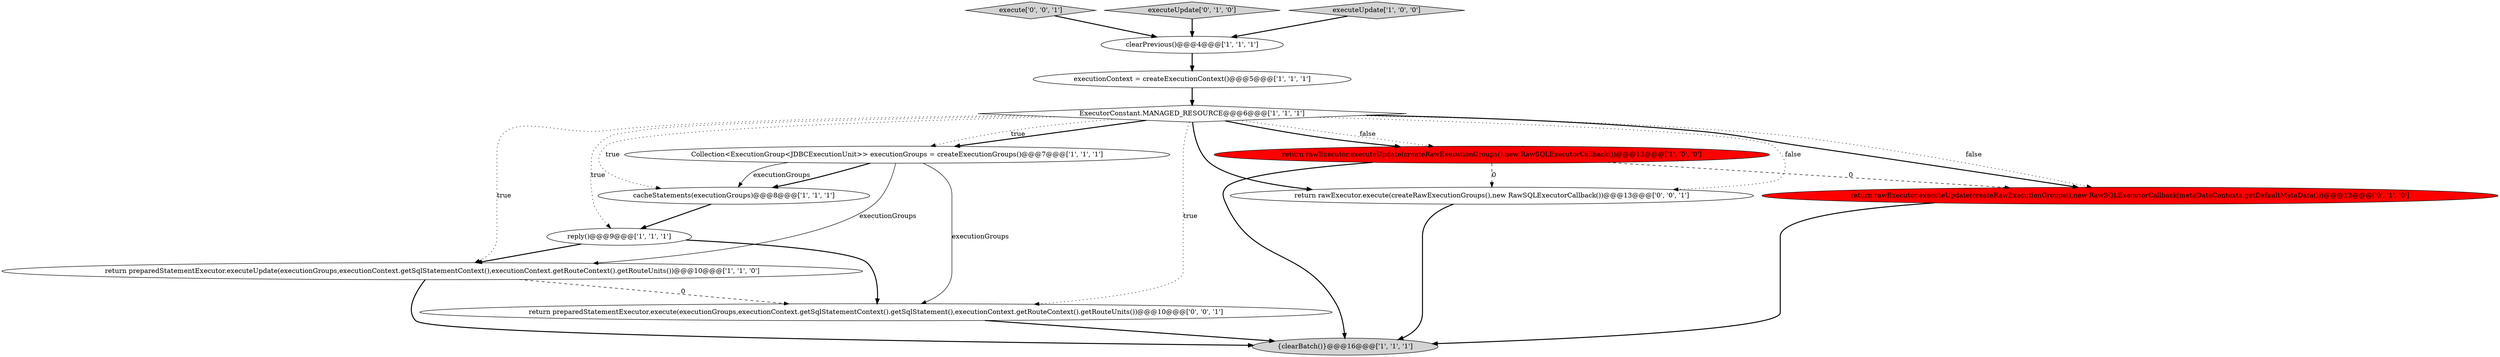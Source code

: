 digraph {
4 [style = filled, label = "return preparedStatementExecutor.executeUpdate(executionGroups,executionContext.getSqlStatementContext(),executionContext.getRouteContext().getRouteUnits())@@@10@@@['1', '1', '0']", fillcolor = white, shape = ellipse image = "AAA0AAABBB1BBB"];
13 [style = filled, label = "return preparedStatementExecutor.execute(executionGroups,executionContext.getSqlStatementContext().getSqlStatement(),executionContext.getRouteContext().getRouteUnits())@@@10@@@['0', '0', '1']", fillcolor = white, shape = ellipse image = "AAA0AAABBB3BBB"];
14 [style = filled, label = "execute['0', '0', '1']", fillcolor = lightgray, shape = diamond image = "AAA0AAABBB3BBB"];
9 [style = filled, label = "return rawExecutor.executeUpdate(createRawExecutionGroups(),new RawSQLExecutorCallback())@@@13@@@['1', '0', '0']", fillcolor = red, shape = ellipse image = "AAA1AAABBB1BBB"];
2 [style = filled, label = "reply()@@@9@@@['1', '1', '1']", fillcolor = white, shape = ellipse image = "AAA0AAABBB1BBB"];
11 [style = filled, label = "executeUpdate['0', '1', '0']", fillcolor = lightgray, shape = diamond image = "AAA0AAABBB2BBB"];
12 [style = filled, label = "return rawExecutor.execute(createRawExecutionGroups(),new RawSQLExecutorCallback())@@@13@@@['0', '0', '1']", fillcolor = white, shape = ellipse image = "AAA0AAABBB3BBB"];
3 [style = filled, label = "clearPrevious()@@@4@@@['1', '1', '1']", fillcolor = white, shape = ellipse image = "AAA0AAABBB1BBB"];
0 [style = filled, label = "executionContext = createExecutionContext()@@@5@@@['1', '1', '1']", fillcolor = white, shape = ellipse image = "AAA0AAABBB1BBB"];
6 [style = filled, label = "executeUpdate['1', '0', '0']", fillcolor = lightgray, shape = diamond image = "AAA0AAABBB1BBB"];
5 [style = filled, label = "{clearBatch()}@@@16@@@['1', '1', '1']", fillcolor = lightgray, shape = ellipse image = "AAA0AAABBB1BBB"];
1 [style = filled, label = "Collection<ExecutionGroup<JDBCExecutionUnit>> executionGroups = createExecutionGroups()@@@7@@@['1', '1', '1']", fillcolor = white, shape = ellipse image = "AAA0AAABBB1BBB"];
10 [style = filled, label = "return rawExecutor.executeUpdate(createRawExecutionGroups(),new RawSQLExecutorCallback(metaDataContexts.getDefaultMetaData()))@@@13@@@['0', '1', '0']", fillcolor = red, shape = ellipse image = "AAA1AAABBB2BBB"];
7 [style = filled, label = "ExecutorConstant.MANAGED_RESOURCE@@@6@@@['1', '1', '1']", fillcolor = white, shape = diamond image = "AAA0AAABBB1BBB"];
8 [style = filled, label = "cacheStatements(executionGroups)@@@8@@@['1', '1', '1']", fillcolor = white, shape = ellipse image = "AAA0AAABBB1BBB"];
14->3 [style = bold, label=""];
6->3 [style = bold, label=""];
7->2 [style = dotted, label="true"];
9->10 [style = dashed, label="0"];
7->1 [style = bold, label=""];
1->8 [style = bold, label=""];
12->5 [style = bold, label=""];
7->10 [style = bold, label=""];
7->12 [style = bold, label=""];
7->12 [style = dotted, label="false"];
7->13 [style = dotted, label="true"];
7->9 [style = dotted, label="false"];
2->4 [style = bold, label=""];
3->0 [style = bold, label=""];
2->13 [style = bold, label=""];
0->7 [style = bold, label=""];
7->9 [style = bold, label=""];
10->5 [style = bold, label=""];
8->2 [style = bold, label=""];
11->3 [style = bold, label=""];
7->4 [style = dotted, label="true"];
13->5 [style = bold, label=""];
9->5 [style = bold, label=""];
1->13 [style = solid, label="executionGroups"];
7->10 [style = dotted, label="false"];
1->4 [style = solid, label="executionGroups"];
9->12 [style = dashed, label="0"];
1->8 [style = solid, label="executionGroups"];
4->13 [style = dashed, label="0"];
7->1 [style = dotted, label="true"];
7->8 [style = dotted, label="true"];
4->5 [style = bold, label=""];
}

